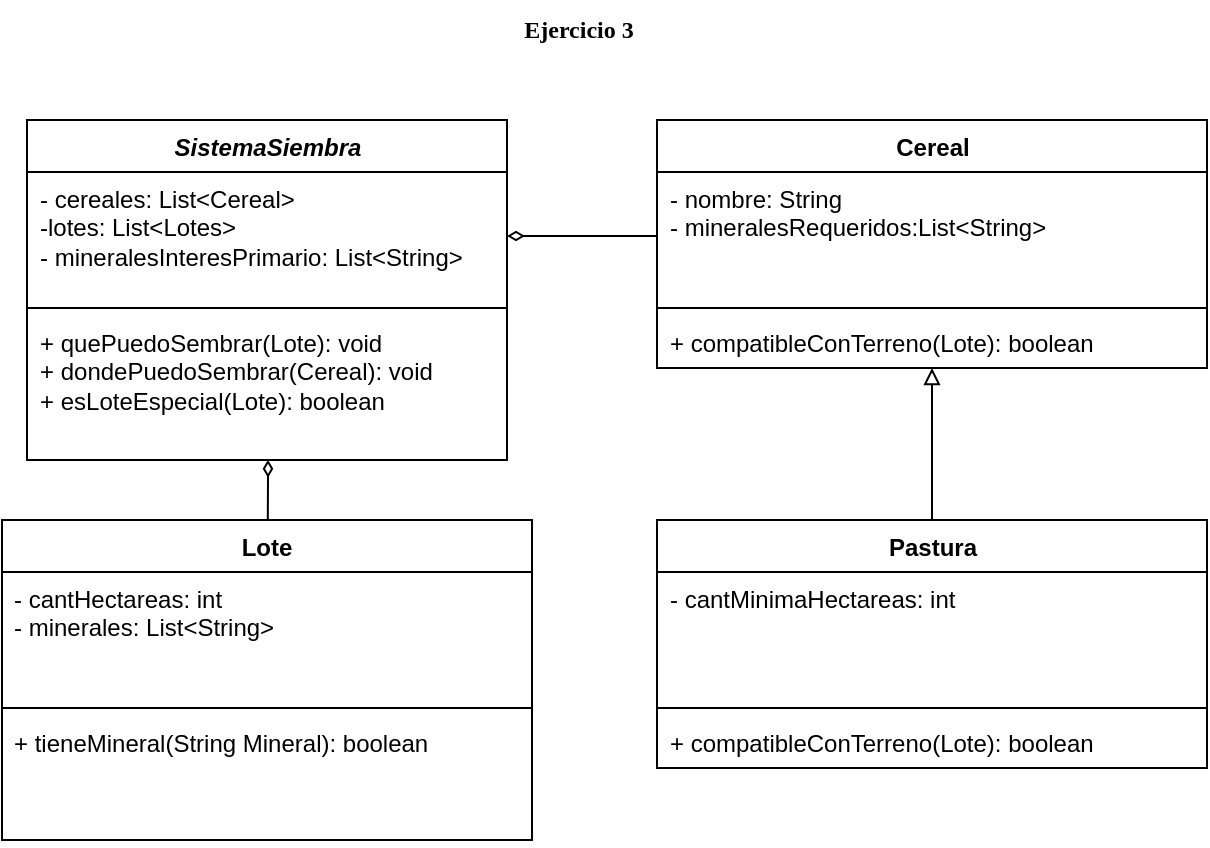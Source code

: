 <mxfile>
    <diagram id="aLE6CZShOGlTHKTeByaK" name="Page-1">
        <mxGraphModel dx="638" dy="546" grid="1" gridSize="10" guides="1" tooltips="1" connect="1" arrows="1" fold="1" page="1" pageScale="1" pageWidth="850" pageHeight="1100" background="#ffffff" math="0" shadow="0">
            <root>
                <mxCell id="0"/>
                <mxCell id="1" parent="0"/>
                <mxCell id="2" value="Lote" style="swimlane;fontStyle=1;align=center;verticalAlign=top;childLayout=stackLayout;horizontal=1;startSize=26;horizontalStack=0;resizeParent=1;resizeParentMax=0;resizeLast=0;collapsible=1;marginBottom=0;whiteSpace=wrap;html=1;" parent="1" vertex="1">
                    <mxGeometry x="110" y="360" width="265" height="160" as="geometry"/>
                </mxCell>
                <mxCell id="3" value="- cantHectareas: int&lt;div&gt;- minerales: List&amp;lt;String&amp;gt;&lt;/div&gt;" style="text;strokeColor=none;fillColor=none;align=left;verticalAlign=top;spacingLeft=4;spacingRight=4;overflow=hidden;rotatable=0;points=[[0,0.5],[1,0.5]];portConstraint=eastwest;whiteSpace=wrap;html=1;" parent="2" vertex="1">
                    <mxGeometry y="26" width="265" height="64" as="geometry"/>
                </mxCell>
                <mxCell id="4" value="" style="line;strokeWidth=1;fillColor=none;align=left;verticalAlign=middle;spacingTop=-1;spacingLeft=3;spacingRight=3;rotatable=0;labelPosition=right;points=[];portConstraint=eastwest;strokeColor=inherit;" parent="2" vertex="1">
                    <mxGeometry y="90" width="265" height="8" as="geometry"/>
                </mxCell>
                <mxCell id="5" value="+ tieneMineral(String Mineral): boolean" style="text;strokeColor=none;fillColor=none;align=left;verticalAlign=top;spacingLeft=4;spacingRight=4;overflow=hidden;rotatable=0;points=[[0,0.5],[1,0.5]];portConstraint=eastwest;whiteSpace=wrap;html=1;" parent="2" vertex="1">
                    <mxGeometry y="98" width="265" height="62" as="geometry"/>
                </mxCell>
                <mxCell id="18" value="Cereal" style="swimlane;fontStyle=1;align=center;verticalAlign=top;childLayout=stackLayout;horizontal=1;startSize=26;horizontalStack=0;resizeParent=1;resizeParentMax=0;resizeLast=0;collapsible=1;marginBottom=0;whiteSpace=wrap;html=1;" parent="1" vertex="1">
                    <mxGeometry x="437.5" y="160" width="275" height="124" as="geometry"/>
                </mxCell>
                <mxCell id="19" value="&lt;div&gt;- nombre: String&lt;/div&gt;&lt;div&gt;- mineralesRequeridos:List&amp;lt;String&amp;gt;&lt;/div&gt;" style="text;strokeColor=none;fillColor=none;align=left;verticalAlign=top;spacingLeft=4;spacingRight=4;overflow=hidden;rotatable=0;points=[[0,0.5],[1,0.5]];portConstraint=eastwest;whiteSpace=wrap;html=1;" parent="18" vertex="1">
                    <mxGeometry y="26" width="275" height="64" as="geometry"/>
                </mxCell>
                <mxCell id="20" value="" style="line;strokeWidth=1;fillColor=none;align=left;verticalAlign=middle;spacingTop=-1;spacingLeft=3;spacingRight=3;rotatable=0;labelPosition=right;points=[];portConstraint=eastwest;strokeColor=inherit;" parent="18" vertex="1">
                    <mxGeometry y="90" width="275" height="8" as="geometry"/>
                </mxCell>
                <mxCell id="21" value="+ compatibleConTerreno(Lote): boolean" style="text;strokeColor=none;fillColor=none;align=left;verticalAlign=top;spacingLeft=4;spacingRight=4;overflow=hidden;rotatable=0;points=[[0,0.5],[1,0.5]];portConstraint=eastwest;whiteSpace=wrap;html=1;" parent="18" vertex="1">
                    <mxGeometry y="98" width="275" height="26" as="geometry"/>
                </mxCell>
                <mxCell id="8ZZ2Bp5sQLnZaq4XeS8s-39" style="edgeStyle=orthogonalEdgeStyle;rounded=0;orthogonalLoop=1;jettySize=auto;html=1;endArrow=block;endFill=0;" parent="1" source="26" target="18" edge="1">
                    <mxGeometry relative="1" as="geometry"/>
                </mxCell>
                <mxCell id="26" value="Pastura" style="swimlane;fontStyle=1;align=center;verticalAlign=top;childLayout=stackLayout;horizontal=1;startSize=26;horizontalStack=0;resizeParent=1;resizeParentMax=0;resizeLast=0;collapsible=1;marginBottom=0;whiteSpace=wrap;html=1;" parent="1" vertex="1">
                    <mxGeometry x="437.5" y="360" width="275" height="124" as="geometry"/>
                </mxCell>
                <mxCell id="27" value="&lt;div&gt;&lt;div&gt;&lt;span style=&quot;background-color: initial;&quot;&gt;- cantMinimaHectareas: int&lt;/span&gt;&lt;br&gt;&lt;/div&gt;&lt;/div&gt;&lt;div&gt;&lt;br&gt;&lt;/div&gt;" style="text;strokeColor=none;fillColor=none;align=left;verticalAlign=top;spacingLeft=4;spacingRight=4;overflow=hidden;rotatable=0;points=[[0,0.5],[1,0.5]];portConstraint=eastwest;whiteSpace=wrap;html=1;" parent="26" vertex="1">
                    <mxGeometry y="26" width="275" height="64" as="geometry"/>
                </mxCell>
                <mxCell id="28" value="" style="line;strokeWidth=1;fillColor=none;align=left;verticalAlign=middle;spacingTop=-1;spacingLeft=3;spacingRight=3;rotatable=0;labelPosition=right;points=[];portConstraint=eastwest;strokeColor=inherit;" parent="26" vertex="1">
                    <mxGeometry y="90" width="275" height="8" as="geometry"/>
                </mxCell>
                <mxCell id="29" value="+ compatibleConTerreno(Lote): boolean" style="text;strokeColor=none;fillColor=none;align=left;verticalAlign=top;spacingLeft=4;spacingRight=4;overflow=hidden;rotatable=0;points=[[0,0.5],[1,0.5]];portConstraint=eastwest;whiteSpace=wrap;html=1;" parent="26" vertex="1">
                    <mxGeometry y="98" width="275" height="26" as="geometry"/>
                </mxCell>
                <mxCell id="30" value="&lt;i&gt;SistemaSiembra&lt;/i&gt;" style="swimlane;fontStyle=1;align=center;verticalAlign=top;childLayout=stackLayout;horizontal=1;startSize=26;horizontalStack=0;resizeParent=1;resizeParentMax=0;resizeLast=0;collapsible=1;marginBottom=0;whiteSpace=wrap;html=1;" parent="1" vertex="1">
                    <mxGeometry x="122.5" y="160" width="240" height="170" as="geometry"/>
                </mxCell>
                <mxCell id="31" value="- cereales: List&amp;lt;Cereal&amp;gt;&lt;div&gt;-lotes: List&amp;lt;Lotes&amp;gt;&lt;br&gt;&lt;div&gt;- mineralesInteresPrimario: List&amp;lt;String&amp;gt;&lt;/div&gt;&lt;/div&gt;" style="text;strokeColor=none;fillColor=none;align=left;verticalAlign=top;spacingLeft=4;spacingRight=4;overflow=hidden;rotatable=0;points=[[0,0.5],[1,0.5]];portConstraint=eastwest;whiteSpace=wrap;html=1;" parent="30" vertex="1">
                    <mxGeometry y="26" width="240" height="64" as="geometry"/>
                </mxCell>
                <mxCell id="32" value="" style="line;strokeWidth=1;fillColor=none;align=left;verticalAlign=middle;spacingTop=-1;spacingLeft=3;spacingRight=3;rotatable=0;labelPosition=right;points=[];portConstraint=eastwest;strokeColor=inherit;" parent="30" vertex="1">
                    <mxGeometry y="90" width="240" height="8" as="geometry"/>
                </mxCell>
                <mxCell id="33" value="+ quePuedoSembrar(Lote): void&lt;div&gt;&lt;div&gt;+ dondePuedoSembrar(Cereal): void&lt;/div&gt;&lt;div&gt;+ esLoteEspecial(Lote): boolean&lt;/div&gt;&lt;/div&gt;" style="text;strokeColor=none;fillColor=none;align=left;verticalAlign=top;spacingLeft=4;spacingRight=4;overflow=hidden;rotatable=0;points=[[0,0.5],[1,0.5]];portConstraint=eastwest;whiteSpace=wrap;html=1;" parent="30" vertex="1">
                    <mxGeometry y="98" width="240" height="72" as="geometry"/>
                </mxCell>
                <mxCell id="39" style="edgeStyle=none;html=1;entryX=0.502;entryY=0.999;entryDx=0;entryDy=0;entryPerimeter=0;endArrow=diamondThin;endFill=0;startArrow=none;startFill=0;targetPerimeterSpacing=-1;" parent="1" source="2" target="33" edge="1">
                    <mxGeometry relative="1" as="geometry">
                        <Array as="points">
                            <mxPoint x="243" y="340"/>
                        </Array>
                    </mxGeometry>
                </mxCell>
                <mxCell id="8ZZ2Bp5sQLnZaq4XeS8s-52" style="edgeStyle=orthogonalEdgeStyle;rounded=0;orthogonalLoop=1;jettySize=auto;html=1;entryX=0;entryY=0.5;entryDx=0;entryDy=0;startArrow=diamondThin;startFill=0;endSize=7;endArrow=none;endFill=0;" parent="1" source="31" target="19" edge="1">
                    <mxGeometry relative="1" as="geometry"/>
                </mxCell>
                <mxCell id="40" value="Ejercicio 3" style="text;html=1;align=center;verticalAlign=middle;resizable=0;points=[];autosize=1;strokeColor=none;fillColor=none;fontFamily=Lucida Console;fontStyle=1" parent="1" vertex="1">
                    <mxGeometry x="347.5" y="100" width="100" height="30" as="geometry"/>
                </mxCell>
            </root>
        </mxGraphModel>
    </diagram>
</mxfile>